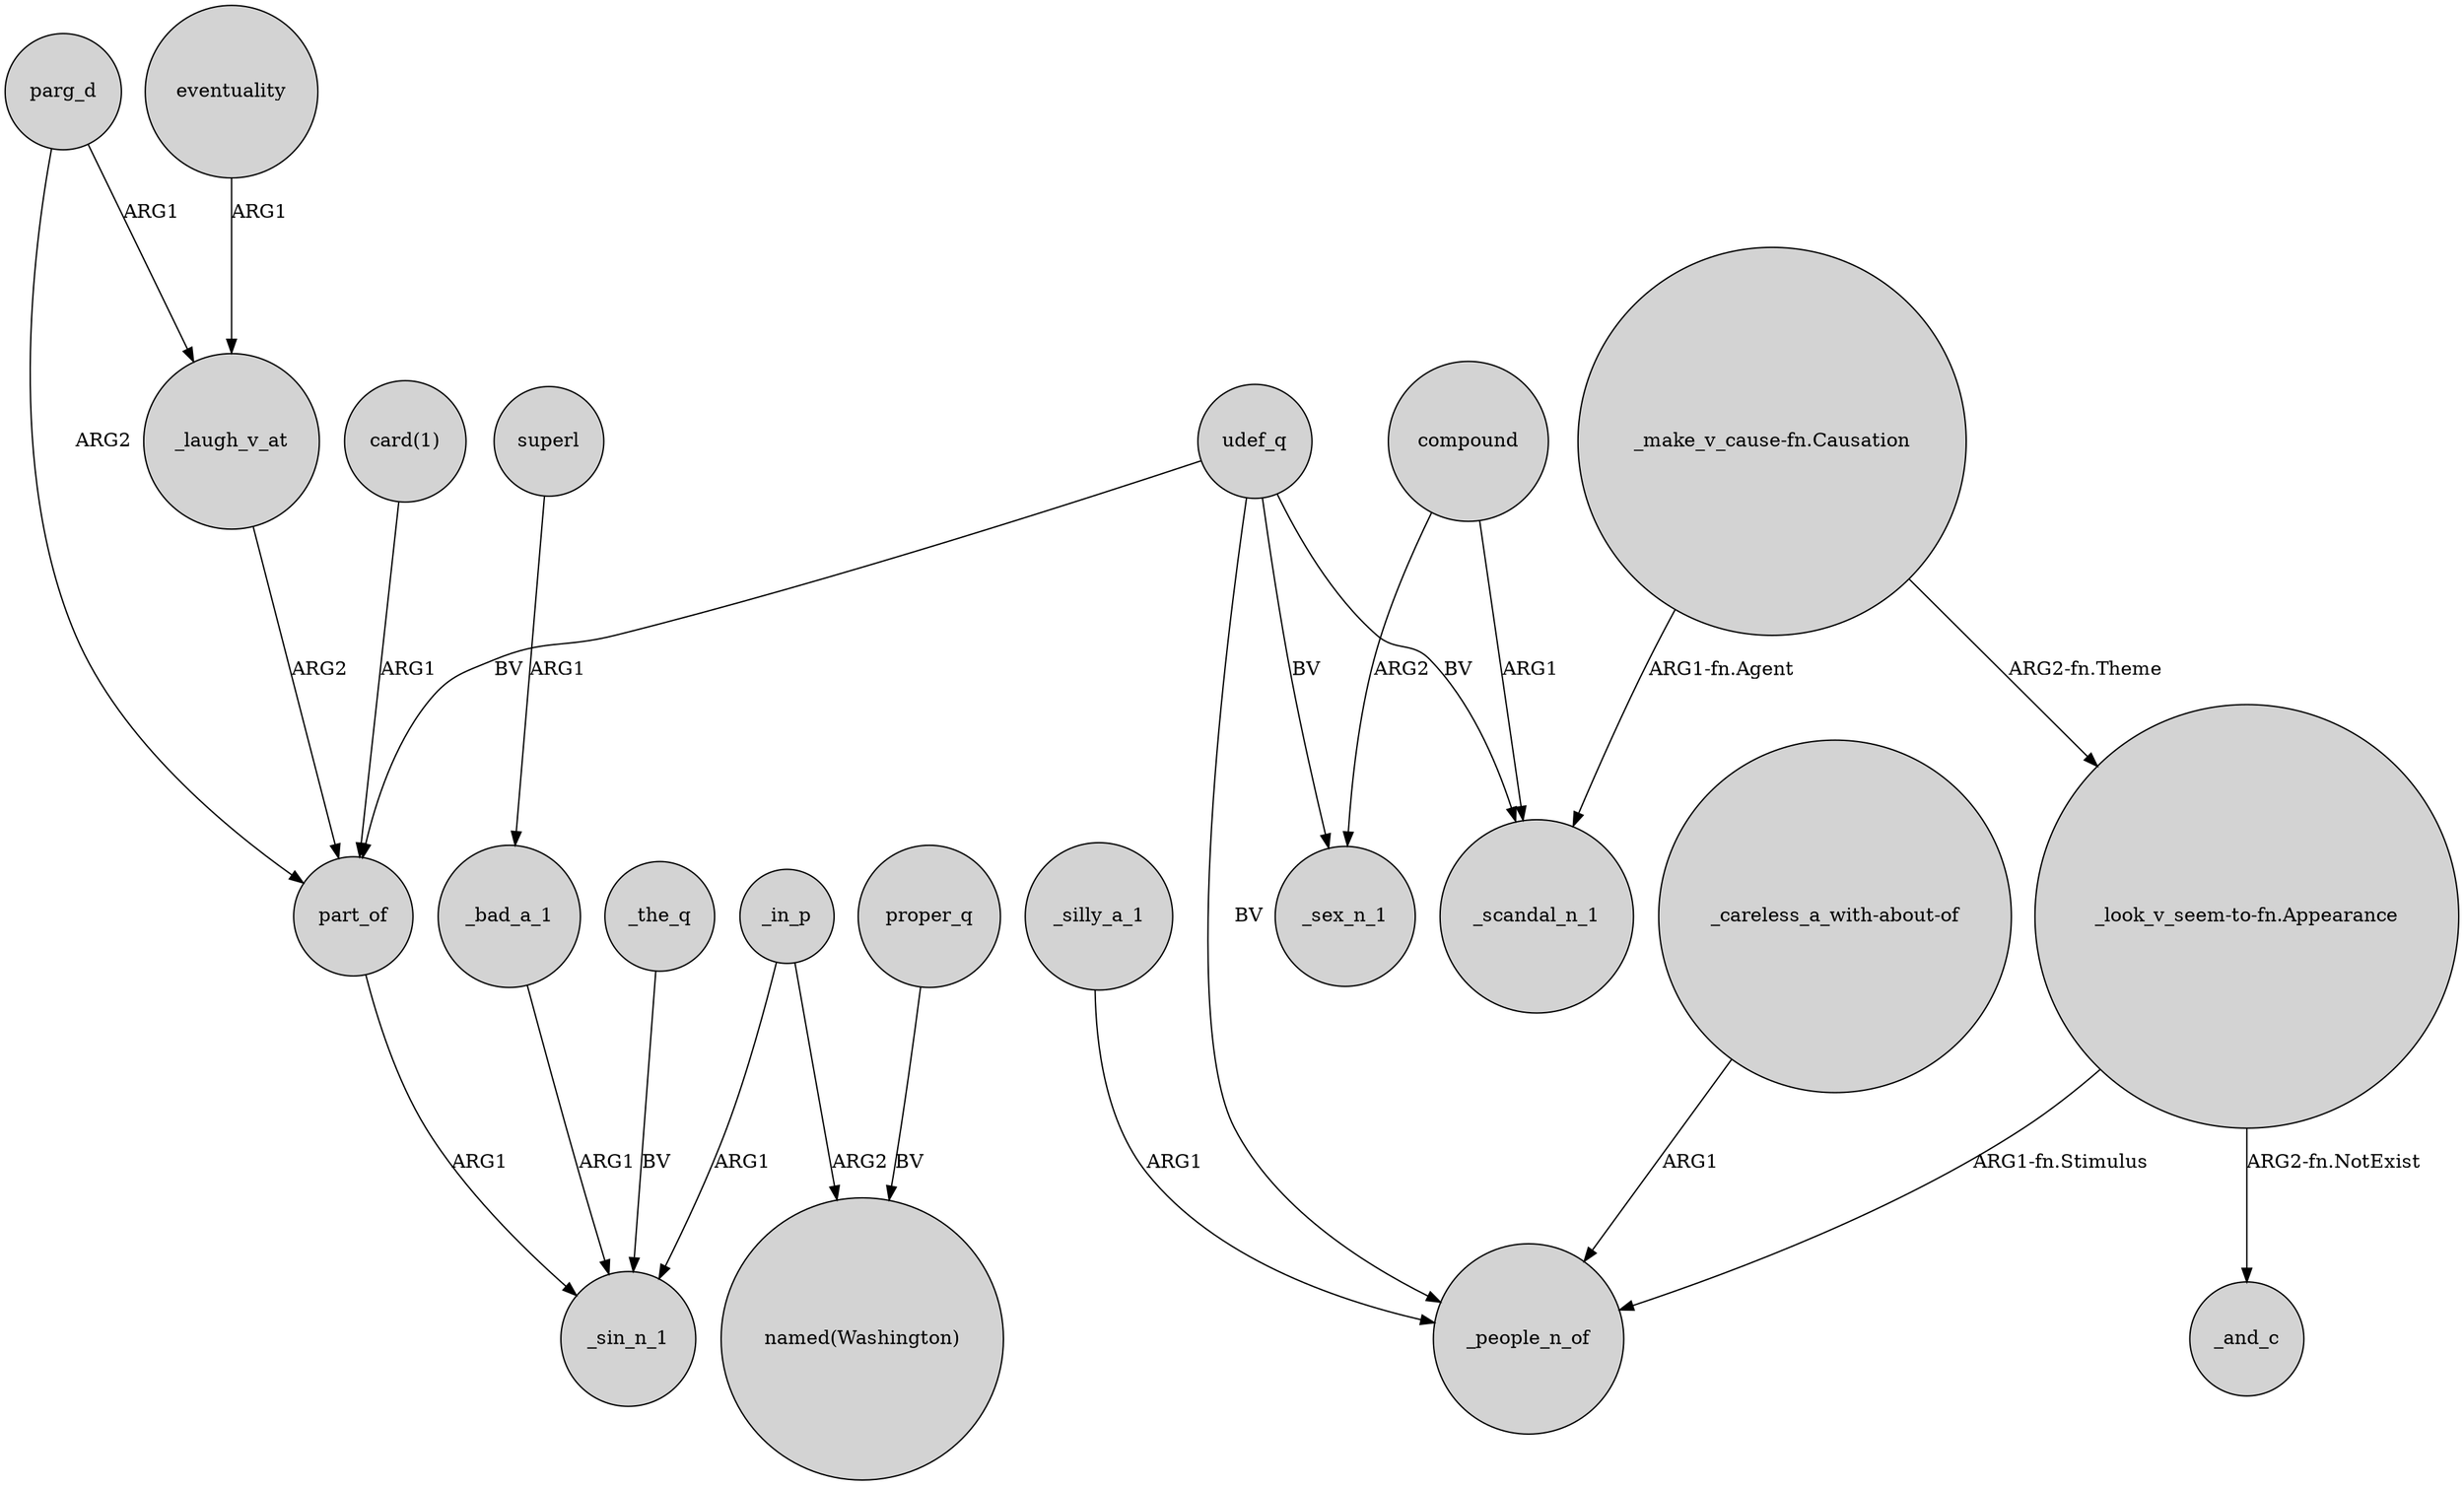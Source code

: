 digraph {
	node [shape=circle style=filled]
	part_of -> _sin_n_1 [label=ARG1]
	udef_q -> part_of [label=BV]
	"_make_v_cause-fn.Causation" -> "_look_v_seem-to-fn.Appearance" [label="ARG2-fn.Theme"]
	"_look_v_seem-to-fn.Appearance" -> _and_c [label="ARG2-fn.NotExist"]
	udef_q -> _scandal_n_1 [label=BV]
	_laugh_v_at -> part_of [label=ARG2]
	_bad_a_1 -> _sin_n_1 [label=ARG1]
	compound -> _scandal_n_1 [label=ARG1]
	compound -> _sex_n_1 [label=ARG2]
	superl -> _bad_a_1 [label=ARG1]
	parg_d -> _laugh_v_at [label=ARG1]
	_the_q -> _sin_n_1 [label=BV]
	proper_q -> "named(Washington)" [label=BV]
	udef_q -> _people_n_of [label=BV]
	"_make_v_cause-fn.Causation" -> _scandal_n_1 [label="ARG1-fn.Agent"]
	udef_q -> _sex_n_1 [label=BV]
	"_careless_a_with-about-of" -> _people_n_of [label=ARG1]
	_in_p -> _sin_n_1 [label=ARG1]
	_silly_a_1 -> _people_n_of [label=ARG1]
	"card(1)" -> part_of [label=ARG1]
	"_look_v_seem-to-fn.Appearance" -> _people_n_of [label="ARG1-fn.Stimulus"]
	parg_d -> part_of [label=ARG2]
	_in_p -> "named(Washington)" [label=ARG2]
	eventuality -> _laugh_v_at [label=ARG1]
}

